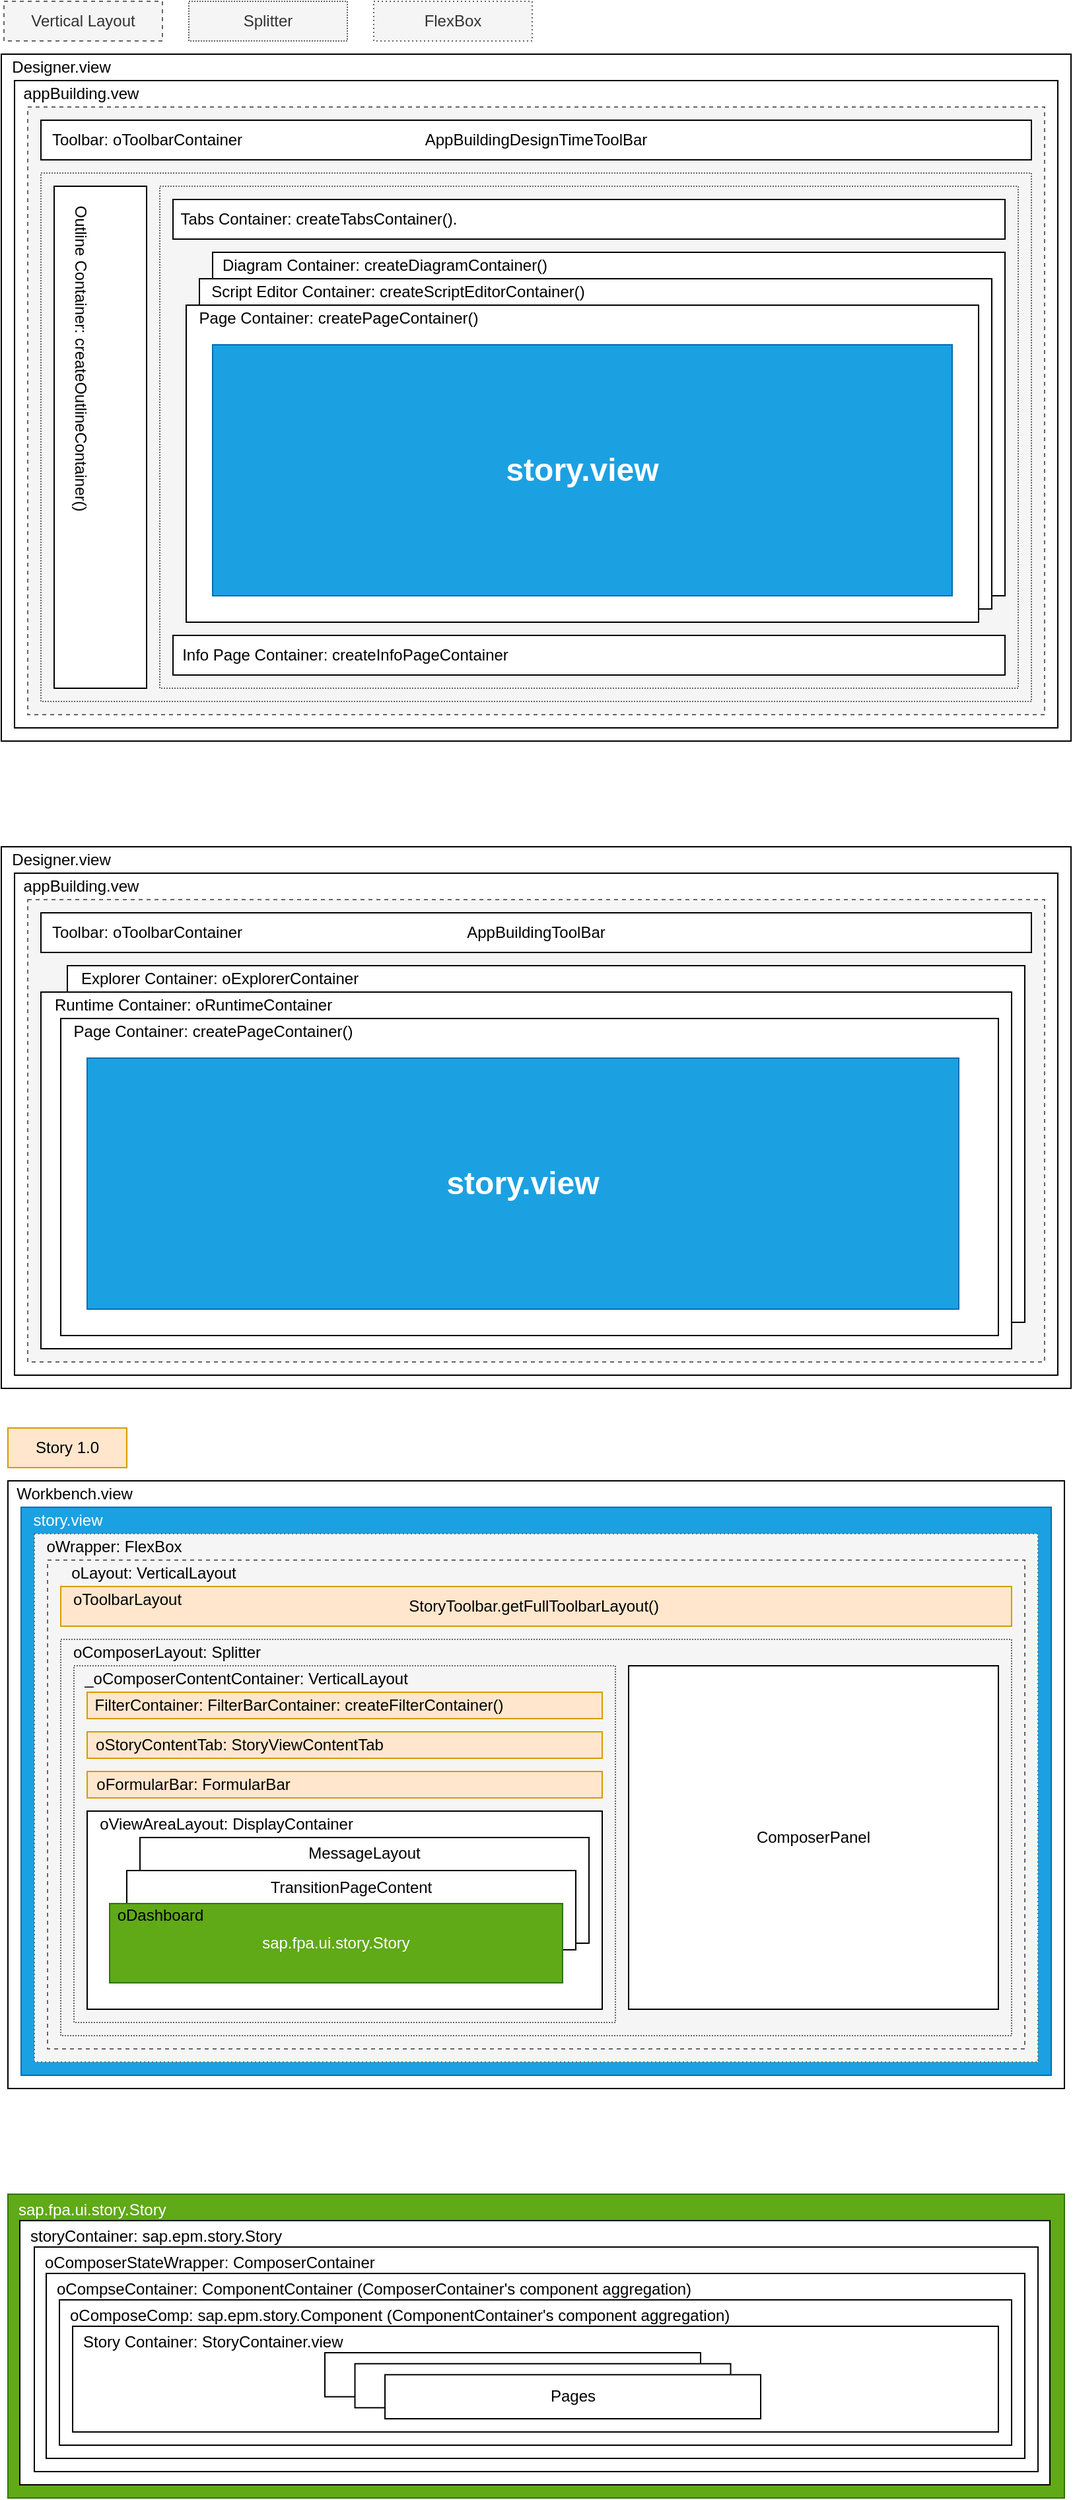 <mxfile version="16.5.6" type="github">
  <diagram id="AxXM6GgRUO09YLC4cVxi" name="Page-1">
    <mxGraphModel dx="1690" dy="1687" grid="0" gridSize="10" guides="1" tooltips="1" connect="1" arrows="1" fold="1" page="1" pageScale="1" pageWidth="827" pageHeight="1169" math="0" shadow="0">
      <root>
        <mxCell id="0" />
        <mxCell id="1" parent="0" />
        <mxCell id="eWaai_W9yoFiloG1qLoo-25" value="Vertical Layout" style="rounded=0;whiteSpace=wrap;html=1;dashed=1;fillColor=#f5f5f5;strokeColor=#666666;fontColor=#333333;" parent="1" vertex="1">
          <mxGeometry x="-813" y="-1040" width="120" height="30" as="geometry" />
        </mxCell>
        <mxCell id="eWaai_W9yoFiloG1qLoo-26" value="Splitter" style="rounded=0;whiteSpace=wrap;html=1;dashed=1;fillColor=#f5f5f5;strokeColor=#666666;dashPattern=1 1;fontColor=#333333;" parent="1" vertex="1">
          <mxGeometry x="-673" y="-1040" width="120" height="30" as="geometry" />
        </mxCell>
        <mxCell id="eWaai_W9yoFiloG1qLoo-28" value="" style="rounded=0;whiteSpace=wrap;html=1;" parent="1" vertex="1">
          <mxGeometry x="-815" y="-400" width="810" height="410" as="geometry" />
        </mxCell>
        <mxCell id="eWaai_W9yoFiloG1qLoo-29" value="Designer.view" style="text;html=1;resizable=0;autosize=1;align=center;verticalAlign=middle;points=[];fillColor=none;strokeColor=none;rounded=0;" parent="1" vertex="1">
          <mxGeometry x="-815" y="-400" width="90" height="20" as="geometry" />
        </mxCell>
        <mxCell id="eWaai_W9yoFiloG1qLoo-30" value="" style="rounded=0;whiteSpace=wrap;html=1;" parent="1" vertex="1">
          <mxGeometry x="-805" y="-380" width="790" height="380" as="geometry" />
        </mxCell>
        <mxCell id="eWaai_W9yoFiloG1qLoo-31" value="appBuilding.vew" style="text;html=1;resizable=0;autosize=1;align=center;verticalAlign=middle;points=[];fillColor=none;strokeColor=none;rounded=0;" parent="1" vertex="1">
          <mxGeometry x="-805" y="-380" width="100" height="20" as="geometry" />
        </mxCell>
        <mxCell id="eWaai_W9yoFiloG1qLoo-32" value="" style="rounded=0;whiteSpace=wrap;html=1;dashed=1;fillColor=#f5f5f5;strokeColor=#666666;fontColor=#333333;" parent="1" vertex="1">
          <mxGeometry x="-795" y="-360" width="770" height="350" as="geometry" />
        </mxCell>
        <mxCell id="eWaai_W9yoFiloG1qLoo-33" value="AppBuildingToolBar" style="rounded=0;whiteSpace=wrap;html=1;" parent="1" vertex="1">
          <mxGeometry x="-785" y="-350" width="750" height="30" as="geometry" />
        </mxCell>
        <mxCell id="eWaai_W9yoFiloG1qLoo-34" value="Toolbar: oToolbarContainer" style="text;html=1;resizable=0;autosize=1;align=center;verticalAlign=middle;points=[];fillColor=none;strokeColor=none;rounded=0;" parent="1" vertex="1">
          <mxGeometry x="-785" y="-345" width="160" height="20" as="geometry" />
        </mxCell>
        <mxCell id="eWaai_W9yoFiloG1qLoo-41" value="" style="rounded=0;whiteSpace=wrap;html=1;" parent="1" vertex="1">
          <mxGeometry x="-765" y="-310" width="725" height="270" as="geometry" />
        </mxCell>
        <mxCell id="eWaai_W9yoFiloG1qLoo-42" value="Explorer Container: oExplorerContainer" style="text;html=1;resizable=0;autosize=1;align=center;verticalAlign=middle;points=[];fillColor=none;strokeColor=none;rounded=0;" parent="1" vertex="1">
          <mxGeometry x="-765" y="-310" width="230" height="20" as="geometry" />
        </mxCell>
        <mxCell id="eWaai_W9yoFiloG1qLoo-45" value="" style="rounded=0;whiteSpace=wrap;html=1;" parent="1" vertex="1">
          <mxGeometry x="-785" y="-290" width="735" height="270" as="geometry" />
        </mxCell>
        <mxCell id="eWaai_W9yoFiloG1qLoo-46" value="Runtime Container: oRuntimeContainer" style="text;html=1;resizable=0;autosize=1;align=center;verticalAlign=middle;points=[];fillColor=none;strokeColor=none;rounded=0;" parent="1" vertex="1">
          <mxGeometry x="-785" y="-290" width="230" height="20" as="geometry" />
        </mxCell>
        <mxCell id="eWaai_W9yoFiloG1qLoo-50" value="" style="group;fillColor=#0050ef;strokeColor=#001DBC;fontColor=#ffffff;" parent="1" vertex="1" connectable="0">
          <mxGeometry x="-815" y="-1000" width="810" height="520" as="geometry" />
        </mxCell>
        <mxCell id="eWaai_W9yoFiloG1qLoo-3" value="" style="rounded=0;whiteSpace=wrap;html=1;" parent="eWaai_W9yoFiloG1qLoo-50" vertex="1">
          <mxGeometry width="810" height="520" as="geometry" />
        </mxCell>
        <mxCell id="eWaai_W9yoFiloG1qLoo-4" value="Designer.view" style="text;html=1;resizable=0;autosize=1;align=center;verticalAlign=middle;points=[];fillColor=none;strokeColor=none;rounded=0;" parent="eWaai_W9yoFiloG1qLoo-50" vertex="1">
          <mxGeometry width="90" height="20" as="geometry" />
        </mxCell>
        <mxCell id="eWaai_W9yoFiloG1qLoo-5" value="" style="rounded=0;whiteSpace=wrap;html=1;" parent="eWaai_W9yoFiloG1qLoo-50" vertex="1">
          <mxGeometry x="10" y="20" width="790" height="490" as="geometry" />
        </mxCell>
        <mxCell id="eWaai_W9yoFiloG1qLoo-6" value="appBuilding.vew" style="text;html=1;resizable=0;autosize=1;align=center;verticalAlign=middle;points=[];fillColor=none;strokeColor=none;rounded=0;" parent="eWaai_W9yoFiloG1qLoo-50" vertex="1">
          <mxGeometry x="10" y="20" width="100" height="20" as="geometry" />
        </mxCell>
        <mxCell id="eWaai_W9yoFiloG1qLoo-7" value="" style="rounded=0;whiteSpace=wrap;html=1;dashed=1;fillColor=#f5f5f5;strokeColor=#666666;fontColor=#333333;" parent="eWaai_W9yoFiloG1qLoo-50" vertex="1">
          <mxGeometry x="20" y="40" width="770" height="460" as="geometry" />
        </mxCell>
        <mxCell id="eWaai_W9yoFiloG1qLoo-9" value="&lt;span&gt;AppBuildingDesignTimeToolBar&lt;/span&gt;" style="rounded=0;whiteSpace=wrap;html=1;" parent="eWaai_W9yoFiloG1qLoo-50" vertex="1">
          <mxGeometry x="30" y="50" width="750" height="30" as="geometry" />
        </mxCell>
        <mxCell id="eWaai_W9yoFiloG1qLoo-8" value="Toolbar: oToolbarContainer" style="text;html=1;resizable=0;autosize=1;align=center;verticalAlign=middle;points=[];fillColor=none;strokeColor=none;rounded=0;" parent="eWaai_W9yoFiloG1qLoo-50" vertex="1">
          <mxGeometry x="30" y="55" width="160" height="20" as="geometry" />
        </mxCell>
        <mxCell id="eWaai_W9yoFiloG1qLoo-10" value="" style="rounded=0;whiteSpace=wrap;html=1;dashed=1;dashPattern=1 1;fillColor=#f5f5f5;strokeColor=#666666;fontColor=#333333;" parent="eWaai_W9yoFiloG1qLoo-50" vertex="1">
          <mxGeometry x="30" y="90" width="750" height="400" as="geometry" />
        </mxCell>
        <mxCell id="eWaai_W9yoFiloG1qLoo-11" value="" style="rounded=0;whiteSpace=wrap;html=1;" parent="eWaai_W9yoFiloG1qLoo-50" vertex="1">
          <mxGeometry x="40" y="100" width="70" height="380" as="geometry" />
        </mxCell>
        <mxCell id="eWaai_W9yoFiloG1qLoo-12" value="Outline Container: createOutlineContainer()" style="text;html=1;resizable=0;autosize=1;align=center;verticalAlign=middle;points=[];fillColor=none;strokeColor=none;rounded=0;dashed=1;dashPattern=1 1;rotation=90;" parent="eWaai_W9yoFiloG1qLoo-50" vertex="1">
          <mxGeometry x="-65" y="220" width="250" height="20" as="geometry" />
        </mxCell>
        <mxCell id="eWaai_W9yoFiloG1qLoo-13" value="" style="rounded=0;whiteSpace=wrap;html=1;dashed=1;dashPattern=1 1;fillColor=#f5f5f5;strokeColor=#666666;fontColor=#333333;" parent="eWaai_W9yoFiloG1qLoo-50" vertex="1">
          <mxGeometry x="120" y="100" width="650" height="380" as="geometry" />
        </mxCell>
        <mxCell id="eWaai_W9yoFiloG1qLoo-14" value="" style="rounded=0;whiteSpace=wrap;html=1;" parent="eWaai_W9yoFiloG1qLoo-50" vertex="1">
          <mxGeometry x="130" y="110" width="630" height="30" as="geometry" />
        </mxCell>
        <mxCell id="eWaai_W9yoFiloG1qLoo-15" value="Tabs Container: createTabsContainer()." style="text;html=1;resizable=0;autosize=1;align=center;verticalAlign=middle;points=[];fillColor=none;strokeColor=none;rounded=0;" parent="eWaai_W9yoFiloG1qLoo-50" vertex="1">
          <mxGeometry x="130" y="115" width="220" height="20" as="geometry" />
        </mxCell>
        <mxCell id="eWaai_W9yoFiloG1qLoo-16" value="" style="rounded=0;whiteSpace=wrap;html=1;" parent="eWaai_W9yoFiloG1qLoo-50" vertex="1">
          <mxGeometry x="160" y="150" width="600" height="260" as="geometry" />
        </mxCell>
        <mxCell id="eWaai_W9yoFiloG1qLoo-17" value="Diagram Container: createDiagramContainer()" style="text;html=1;resizable=0;autosize=1;align=center;verticalAlign=middle;points=[];fillColor=none;strokeColor=none;rounded=0;" parent="eWaai_W9yoFiloG1qLoo-50" vertex="1">
          <mxGeometry x="160" y="150" width="260" height="20" as="geometry" />
        </mxCell>
        <mxCell id="eWaai_W9yoFiloG1qLoo-18" value="" style="rounded=0;whiteSpace=wrap;html=1;" parent="eWaai_W9yoFiloG1qLoo-50" vertex="1">
          <mxGeometry x="150" y="170" width="600" height="250" as="geometry" />
        </mxCell>
        <mxCell id="eWaai_W9yoFiloG1qLoo-19" value="Script Editor Container: createScriptEditorContainer()" style="text;html=1;resizable=0;autosize=1;align=center;verticalAlign=middle;points=[];fillColor=none;strokeColor=none;rounded=0;" parent="eWaai_W9yoFiloG1qLoo-50" vertex="1">
          <mxGeometry x="150" y="170" width="300" height="20" as="geometry" />
        </mxCell>
        <mxCell id="eWaai_W9yoFiloG1qLoo-20" value="" style="rounded=0;whiteSpace=wrap;html=1;" parent="eWaai_W9yoFiloG1qLoo-50" vertex="1">
          <mxGeometry x="140" y="190" width="600" height="240" as="geometry" />
        </mxCell>
        <mxCell id="eWaai_W9yoFiloG1qLoo-21" value="Page Container: createPageContainer()" style="text;html=1;resizable=0;autosize=1;align=center;verticalAlign=middle;points=[];fillColor=none;strokeColor=none;rounded=0;" parent="eWaai_W9yoFiloG1qLoo-50" vertex="1">
          <mxGeometry x="140" y="190" width="230" height="20" as="geometry" />
        </mxCell>
        <mxCell id="eWaai_W9yoFiloG1qLoo-22" value="" style="rounded=0;whiteSpace=wrap;html=1;" parent="eWaai_W9yoFiloG1qLoo-50" vertex="1">
          <mxGeometry x="130" y="440" width="630" height="30" as="geometry" />
        </mxCell>
        <mxCell id="eWaai_W9yoFiloG1qLoo-23" value="Info Page Container: createInfoPageContainer" style="text;html=1;resizable=0;autosize=1;align=center;verticalAlign=middle;points=[];fillColor=none;strokeColor=none;rounded=0;" parent="eWaai_W9yoFiloG1qLoo-50" vertex="1">
          <mxGeometry x="130" y="445" width="260" height="20" as="geometry" />
        </mxCell>
        <mxCell id="eWaai_W9yoFiloG1qLoo-24" value="&lt;h1&gt;story.view&lt;/h1&gt;" style="rounded=0;whiteSpace=wrap;html=1;fillColor=#1ba1e2;strokeColor=#006EAF;fontColor=#ffffff;" parent="eWaai_W9yoFiloG1qLoo-50" vertex="1">
          <mxGeometry x="160" y="220" width="560" height="190" as="geometry" />
        </mxCell>
        <mxCell id="eWaai_W9yoFiloG1qLoo-51" value="" style="rounded=0;whiteSpace=wrap;html=1;" parent="1" vertex="1">
          <mxGeometry x="-770" y="-270" width="710" height="240" as="geometry" />
        </mxCell>
        <mxCell id="eWaai_W9yoFiloG1qLoo-52" value="Page Container: createPageContainer()" style="text;html=1;resizable=0;autosize=1;align=center;verticalAlign=middle;points=[];fillColor=none;strokeColor=none;rounded=0;" parent="1" vertex="1">
          <mxGeometry x="-770" y="-270" width="230" height="20" as="geometry" />
        </mxCell>
        <mxCell id="eWaai_W9yoFiloG1qLoo-53" value="&lt;h1&gt;story.view&lt;/h1&gt;" style="rounded=0;whiteSpace=wrap;html=1;fillColor=#1ba1e2;strokeColor=#006EAF;fontColor=#ffffff;" parent="1" vertex="1">
          <mxGeometry x="-750" y="-240" width="660" height="190" as="geometry" />
        </mxCell>
        <mxCell id="k0U_fyirmIOrg5pe5Uyk-6" value="" style="group" vertex="1" connectable="0" parent="1">
          <mxGeometry x="-810" y="80" width="800" height="460" as="geometry" />
        </mxCell>
        <mxCell id="k0U_fyirmIOrg5pe5Uyk-1" value="" style="rounded=0;whiteSpace=wrap;html=1;" vertex="1" parent="k0U_fyirmIOrg5pe5Uyk-6">
          <mxGeometry width="800" height="460" as="geometry" />
        </mxCell>
        <mxCell id="k0U_fyirmIOrg5pe5Uyk-2" value="Workbench.view" style="text;html=1;resizable=0;autosize=1;align=center;verticalAlign=middle;points=[];fillColor=none;strokeColor=none;rounded=0;" vertex="1" parent="k0U_fyirmIOrg5pe5Uyk-6">
          <mxGeometry width="100" height="20" as="geometry" />
        </mxCell>
        <mxCell id="k0U_fyirmIOrg5pe5Uyk-8" value="" style="group;fillColor=#1ba1e2;fontColor=#ffffff;strokeColor=#006EAF;" vertex="1" connectable="0" parent="k0U_fyirmIOrg5pe5Uyk-6">
          <mxGeometry x="10" y="20" width="780" height="430" as="geometry" />
        </mxCell>
        <mxCell id="k0U_fyirmIOrg5pe5Uyk-4" value="" style="rounded=0;whiteSpace=wrap;html=1;fillColor=#1ba1e2;strokeColor=#006EAF;fontColor=#ffffff;" vertex="1" parent="k0U_fyirmIOrg5pe5Uyk-8">
          <mxGeometry width="780" height="430" as="geometry" />
        </mxCell>
        <mxCell id="k0U_fyirmIOrg5pe5Uyk-7" value="&lt;font color=&quot;#ffffff&quot;&gt;story.view&lt;/font&gt;" style="text;html=1;resizable=0;autosize=1;align=center;verticalAlign=middle;points=[];fillColor=none;strokeColor=none;rounded=0;" vertex="1" parent="k0U_fyirmIOrg5pe5Uyk-8">
          <mxGeometry width="70" height="20" as="geometry" />
        </mxCell>
        <mxCell id="k0U_fyirmIOrg5pe5Uyk-10" value="" style="rounded=0;whiteSpace=wrap;html=1;fillColor=#f5f5f5;fontColor=#333333;strokeColor=#666666;dashed=1;dashPattern=1 2;" vertex="1" parent="k0U_fyirmIOrg5pe5Uyk-8">
          <mxGeometry x="10" y="20" width="760" height="400" as="geometry" />
        </mxCell>
        <mxCell id="k0U_fyirmIOrg5pe5Uyk-11" value="" style="rounded=0;whiteSpace=wrap;html=1;dashed=1;fillColor=#f5f5f5;strokeColor=#666666;fontColor=#333333;" vertex="1" parent="k0U_fyirmIOrg5pe5Uyk-8">
          <mxGeometry x="20" y="40" width="740" height="370" as="geometry" />
        </mxCell>
        <mxCell id="k0U_fyirmIOrg5pe5Uyk-12" value="oLayout: VerticalLayout" style="text;html=1;resizable=0;autosize=1;align=center;verticalAlign=middle;points=[];fillColor=none;strokeColor=none;rounded=0;dashed=1;dashPattern=1 2;" vertex="1" parent="k0U_fyirmIOrg5pe5Uyk-8">
          <mxGeometry x="30" y="40" width="140" height="20" as="geometry" />
        </mxCell>
        <mxCell id="k0U_fyirmIOrg5pe5Uyk-14" value="oWrapper: FlexBox" style="text;html=1;resizable=0;autosize=1;align=center;verticalAlign=middle;points=[];fillColor=none;strokeColor=none;rounded=0;dashed=1;dashPattern=1 2;" vertex="1" parent="k0U_fyirmIOrg5pe5Uyk-8">
          <mxGeometry x="10" y="20" width="120" height="20" as="geometry" />
        </mxCell>
        <mxCell id="k0U_fyirmIOrg5pe5Uyk-16" value="StoryToolbar.getFullToolbarLayout()&amp;nbsp;" style="rounded=0;whiteSpace=wrap;html=1;fillColor=#ffe6cc;strokeColor=#d79b00;" vertex="1" parent="k0U_fyirmIOrg5pe5Uyk-8">
          <mxGeometry x="30" y="60" width="720" height="30" as="geometry" />
        </mxCell>
        <mxCell id="k0U_fyirmIOrg5pe5Uyk-17" value="oToolbarLayout" style="text;html=1;resizable=0;autosize=1;align=center;verticalAlign=middle;points=[];fillColor=none;strokeColor=none;rounded=0;" vertex="1" parent="k0U_fyirmIOrg5pe5Uyk-8">
          <mxGeometry x="30" y="60" width="100" height="20" as="geometry" />
        </mxCell>
        <mxCell id="k0U_fyirmIOrg5pe5Uyk-21" value="" style="group" vertex="1" connectable="0" parent="k0U_fyirmIOrg5pe5Uyk-8">
          <mxGeometry x="30" y="100" width="720" height="300" as="geometry" />
        </mxCell>
        <mxCell id="k0U_fyirmIOrg5pe5Uyk-18" value="" style="rounded=0;whiteSpace=wrap;html=1;dashed=1;fillColor=#f5f5f5;strokeColor=#666666;dashPattern=1 1;fontColor=#333333;" vertex="1" parent="k0U_fyirmIOrg5pe5Uyk-21">
          <mxGeometry width="720" height="300" as="geometry" />
        </mxCell>
        <mxCell id="k0U_fyirmIOrg5pe5Uyk-19" value="oComposerLayout: Splitter" style="text;html=1;resizable=0;autosize=1;align=center;verticalAlign=middle;points=[];fillColor=none;strokeColor=none;rounded=0;" vertex="1" parent="k0U_fyirmIOrg5pe5Uyk-21">
          <mxGeometry width="160" height="20" as="geometry" />
        </mxCell>
        <mxCell id="k0U_fyirmIOrg5pe5Uyk-41" value="ComposerPanel" style="rounded=0;whiteSpace=wrap;html=1;" vertex="1" parent="k0U_fyirmIOrg5pe5Uyk-21">
          <mxGeometry x="430" y="20" width="280" height="260" as="geometry" />
        </mxCell>
        <mxCell id="k0U_fyirmIOrg5pe5Uyk-9" value="FlexBox" style="rounded=0;whiteSpace=wrap;html=1;fillColor=#f5f5f5;fontColor=#333333;strokeColor=#666666;dashed=1;dashPattern=1 2;" vertex="1" parent="1">
          <mxGeometry x="-533" y="-1040" width="120" height="30" as="geometry" />
        </mxCell>
        <mxCell id="k0U_fyirmIOrg5pe5Uyk-22" value="" style="group;verticalAlign=middle;" vertex="1" connectable="0" parent="1">
          <mxGeometry x="-760" y="220" width="410" height="270" as="geometry" />
        </mxCell>
        <mxCell id="k0U_fyirmIOrg5pe5Uyk-23" value="" style="rounded=0;whiteSpace=wrap;html=1;dashed=1;fillColor=#f5f5f5;strokeColor=#666666;dashPattern=1 1;fontColor=#333333;" vertex="1" parent="k0U_fyirmIOrg5pe5Uyk-22">
          <mxGeometry width="410" height="270" as="geometry" />
        </mxCell>
        <mxCell id="k0U_fyirmIOrg5pe5Uyk-24" value="_oComposerContentContainer: VerticalLayout" style="text;html=1;resizable=0;autosize=1;align=center;verticalAlign=middle;points=[];fillColor=none;strokeColor=none;rounded=0;" vertex="1" parent="k0U_fyirmIOrg5pe5Uyk-22">
          <mxGeometry width="260" height="20" as="geometry" />
        </mxCell>
        <mxCell id="k0U_fyirmIOrg5pe5Uyk-29" value="" style="group;fillColor=#ffe6cc;strokeColor=#d79b00;" vertex="1" connectable="0" parent="k0U_fyirmIOrg5pe5Uyk-22">
          <mxGeometry x="10" y="50" width="390" height="20" as="geometry" />
        </mxCell>
        <mxCell id="k0U_fyirmIOrg5pe5Uyk-30" value="" style="rounded=0;whiteSpace=wrap;html=1;fillColor=#ffe6cc;strokeColor=#d79b00;" vertex="1" parent="k0U_fyirmIOrg5pe5Uyk-29">
          <mxGeometry width="390" height="20" as="geometry" />
        </mxCell>
        <mxCell id="k0U_fyirmIOrg5pe5Uyk-31" value="oStoryContentTab: StoryViewContentTab" style="text;html=1;resizable=0;autosize=1;align=center;verticalAlign=middle;points=[];fillColor=none;strokeColor=none;rounded=0;" vertex="1" parent="k0U_fyirmIOrg5pe5Uyk-29">
          <mxGeometry width="230" height="20" as="geometry" />
        </mxCell>
        <mxCell id="k0U_fyirmIOrg5pe5Uyk-35" value="" style="rounded=0;whiteSpace=wrap;html=1;" vertex="1" parent="k0U_fyirmIOrg5pe5Uyk-22">
          <mxGeometry x="10" y="110" width="390" height="150" as="geometry" />
        </mxCell>
        <mxCell id="k0U_fyirmIOrg5pe5Uyk-36" value="oViewAreaLayout: DisplayContainer" style="text;html=1;resizable=0;autosize=1;align=center;verticalAlign=middle;points=[];fillColor=none;strokeColor=none;rounded=0;" vertex="1" parent="k0U_fyirmIOrg5pe5Uyk-22">
          <mxGeometry x="10" y="110" width="210" height="20" as="geometry" />
        </mxCell>
        <mxCell id="k0U_fyirmIOrg5pe5Uyk-38" value="MessageLayout" style="rounded=0;whiteSpace=wrap;html=1;verticalAlign=top;spacing=0;" vertex="1" parent="k0U_fyirmIOrg5pe5Uyk-22">
          <mxGeometry x="50" y="130" width="340" height="80" as="geometry" />
        </mxCell>
        <mxCell id="k0U_fyirmIOrg5pe5Uyk-39" value="TransitionPageContent" style="rounded=0;whiteSpace=wrap;html=1;verticalAlign=top;spacing=1;" vertex="1" parent="k0U_fyirmIOrg5pe5Uyk-22">
          <mxGeometry x="40" y="155" width="340" height="60" as="geometry" />
        </mxCell>
        <mxCell id="k0U_fyirmIOrg5pe5Uyk-40" value="sap.fpa.ui.story.Story" style="rounded=0;whiteSpace=wrap;html=1;verticalAlign=middle;spacing=1;fillColor=#60a917;strokeColor=#2D7600;fontColor=#ffffff;" vertex="1" parent="k0U_fyirmIOrg5pe5Uyk-22">
          <mxGeometry x="27" y="180" width="343" height="60" as="geometry" />
        </mxCell>
        <mxCell id="k0U_fyirmIOrg5pe5Uyk-80" value="oDashboard" style="text;html=1;resizable=0;autosize=1;align=center;verticalAlign=middle;points=[];fillColor=none;strokeColor=none;rounded=0;fontColor=#000000;" vertex="1" parent="k0U_fyirmIOrg5pe5Uyk-22">
          <mxGeometry x="27" y="180" width="75" height="18" as="geometry" />
        </mxCell>
        <mxCell id="k0U_fyirmIOrg5pe5Uyk-28" value="" style="group;fillColor=#ffe6cc;strokeColor=#d79b00;" vertex="1" connectable="0" parent="1">
          <mxGeometry x="-750" y="240" width="390" height="20" as="geometry" />
        </mxCell>
        <mxCell id="k0U_fyirmIOrg5pe5Uyk-26" value="" style="rounded=0;whiteSpace=wrap;html=1;fillColor=#ffe6cc;strokeColor=#d79b00;" vertex="1" parent="k0U_fyirmIOrg5pe5Uyk-28">
          <mxGeometry width="390" height="20" as="geometry" />
        </mxCell>
        <mxCell id="k0U_fyirmIOrg5pe5Uyk-27" value="FilterContainer: FilterBarContainer: createFilterContainer()" style="text;html=1;resizable=0;autosize=1;align=center;verticalAlign=middle;points=[];fillColor=none;strokeColor=none;rounded=0;" vertex="1" parent="k0U_fyirmIOrg5pe5Uyk-28">
          <mxGeometry width="320" height="20" as="geometry" />
        </mxCell>
        <mxCell id="k0U_fyirmIOrg5pe5Uyk-32" value="" style="group" vertex="1" connectable="0" parent="1">
          <mxGeometry x="-750" y="300" width="390" height="20" as="geometry" />
        </mxCell>
        <mxCell id="k0U_fyirmIOrg5pe5Uyk-33" value="" style="rounded=0;whiteSpace=wrap;html=1;fillColor=#ffe6cc;strokeColor=#d79b00;" vertex="1" parent="k0U_fyirmIOrg5pe5Uyk-32">
          <mxGeometry width="390" height="20" as="geometry" />
        </mxCell>
        <mxCell id="k0U_fyirmIOrg5pe5Uyk-34" value="oFormularBar: FormularBar" style="text;html=1;resizable=0;autosize=1;align=center;verticalAlign=middle;points=[];fillColor=none;strokeColor=none;rounded=0;" vertex="1" parent="k0U_fyirmIOrg5pe5Uyk-32">
          <mxGeometry width="160" height="20" as="geometry" />
        </mxCell>
        <mxCell id="k0U_fyirmIOrg5pe5Uyk-42" value="sap.fpa.ui.story.Story" style="rounded=0;whiteSpace=wrap;html=1;verticalAlign=top;spacing=0;fillColor=#60a917;strokeColor=#2D7600;align=left;spacingLeft=8;fontColor=#ffffff;" vertex="1" parent="1">
          <mxGeometry x="-810" y="620" width="800" height="230" as="geometry" />
        </mxCell>
        <mxCell id="k0U_fyirmIOrg5pe5Uyk-43" value="storyContainer: sap.epm.story.Story&amp;nbsp;" style="rounded=0;whiteSpace=wrap;html=1;verticalAlign=top;align=left;spacing=0;spacingLeft=8;" vertex="1" parent="1">
          <mxGeometry x="-801" y="640" width="780" height="200" as="geometry" />
        </mxCell>
        <mxCell id="k0U_fyirmIOrg5pe5Uyk-45" value="oComposerStateWrapper: ComposerContainer" style="rounded=0;whiteSpace=wrap;html=1;verticalAlign=top;align=left;spacing=0;spacingLeft=8;" vertex="1" parent="1">
          <mxGeometry x="-790" y="660" width="760" height="170" as="geometry" />
        </mxCell>
        <mxCell id="k0U_fyirmIOrg5pe5Uyk-46" value="oCompseContainer: ComponentContainer (ComposerContainer&#39;s component aggregation)" style="rounded=0;whiteSpace=wrap;html=1;verticalAlign=top;align=left;spacing=0;spacingLeft=8;" vertex="1" parent="1">
          <mxGeometry x="-781" y="680" width="741" height="140" as="geometry" />
        </mxCell>
        <mxCell id="k0U_fyirmIOrg5pe5Uyk-48" value="oComposeComp: sap.epm.story.Component (ComponentContainer&#39;s component aggregation)" style="rounded=0;whiteSpace=wrap;html=1;verticalAlign=top;align=left;spacing=0;spacingLeft=8;" vertex="1" parent="1">
          <mxGeometry x="-771" y="700" width="721" height="110" as="geometry" />
        </mxCell>
        <mxCell id="k0U_fyirmIOrg5pe5Uyk-49" value="Story Container: StoryContainer.view" style="rounded=0;whiteSpace=wrap;html=1;verticalAlign=top;align=left;spacing=0;spacingLeft=8;" vertex="1" parent="1">
          <mxGeometry x="-761" y="720" width="701" height="80" as="geometry" />
        </mxCell>
        <mxCell id="k0U_fyirmIOrg5pe5Uyk-53" value="" style="group" vertex="1" connectable="0" parent="1">
          <mxGeometry x="-570" y="740" width="330" height="50" as="geometry" />
        </mxCell>
        <mxCell id="k0U_fyirmIOrg5pe5Uyk-50" value="" style="rounded=0;whiteSpace=wrap;html=1;" vertex="1" parent="k0U_fyirmIOrg5pe5Uyk-53">
          <mxGeometry width="284.483" height="33.333" as="geometry" />
        </mxCell>
        <mxCell id="k0U_fyirmIOrg5pe5Uyk-51" value="" style="rounded=0;whiteSpace=wrap;html=1;" vertex="1" parent="k0U_fyirmIOrg5pe5Uyk-53">
          <mxGeometry x="22.759" y="8.333" width="284.483" height="33.333" as="geometry" />
        </mxCell>
        <mxCell id="k0U_fyirmIOrg5pe5Uyk-52" value="Pages" style="rounded=0;whiteSpace=wrap;html=1;" vertex="1" parent="k0U_fyirmIOrg5pe5Uyk-53">
          <mxGeometry x="45.517" y="16.667" width="284.483" height="33.333" as="geometry" />
        </mxCell>
        <mxCell id="k0U_fyirmIOrg5pe5Uyk-54" value="Story 1.0" style="rounded=0;whiteSpace=wrap;html=1;fillColor=#ffe6cc;strokeColor=#d79b00;" vertex="1" parent="1">
          <mxGeometry x="-810" y="40" width="90" height="30" as="geometry" />
        </mxCell>
      </root>
    </mxGraphModel>
  </diagram>
</mxfile>
